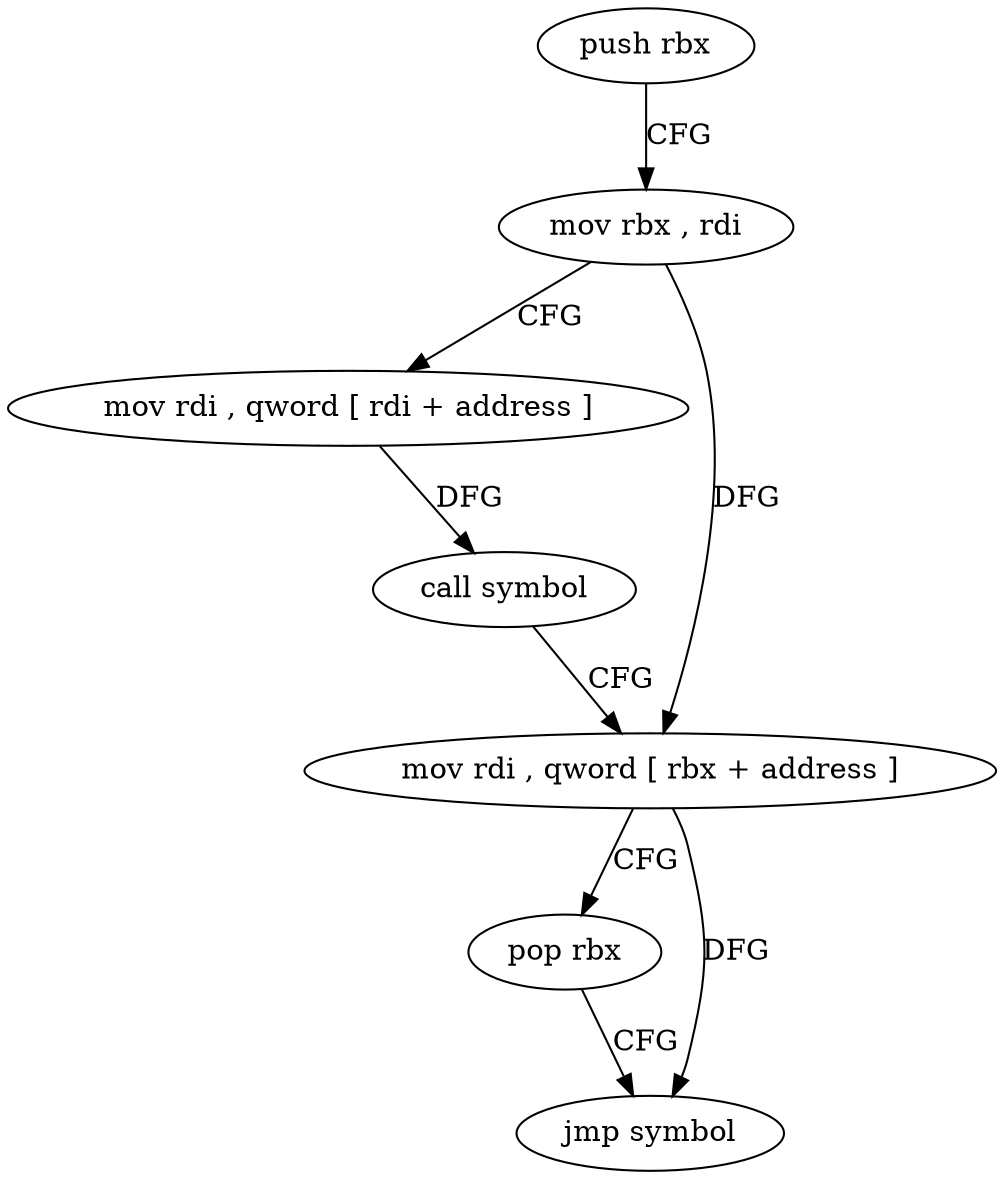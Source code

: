 digraph "func" {
"4203888" [label = "push rbx" ]
"4203889" [label = "mov rbx , rdi" ]
"4203892" [label = "mov rdi , qword [ rdi + address ]" ]
"4203896" [label = "call symbol" ]
"4203901" [label = "mov rdi , qword [ rbx + address ]" ]
"4203905" [label = "pop rbx" ]
"4203906" [label = "jmp symbol" ]
"4203888" -> "4203889" [ label = "CFG" ]
"4203889" -> "4203892" [ label = "CFG" ]
"4203889" -> "4203901" [ label = "DFG" ]
"4203892" -> "4203896" [ label = "DFG" ]
"4203896" -> "4203901" [ label = "CFG" ]
"4203901" -> "4203905" [ label = "CFG" ]
"4203901" -> "4203906" [ label = "DFG" ]
"4203905" -> "4203906" [ label = "CFG" ]
}
